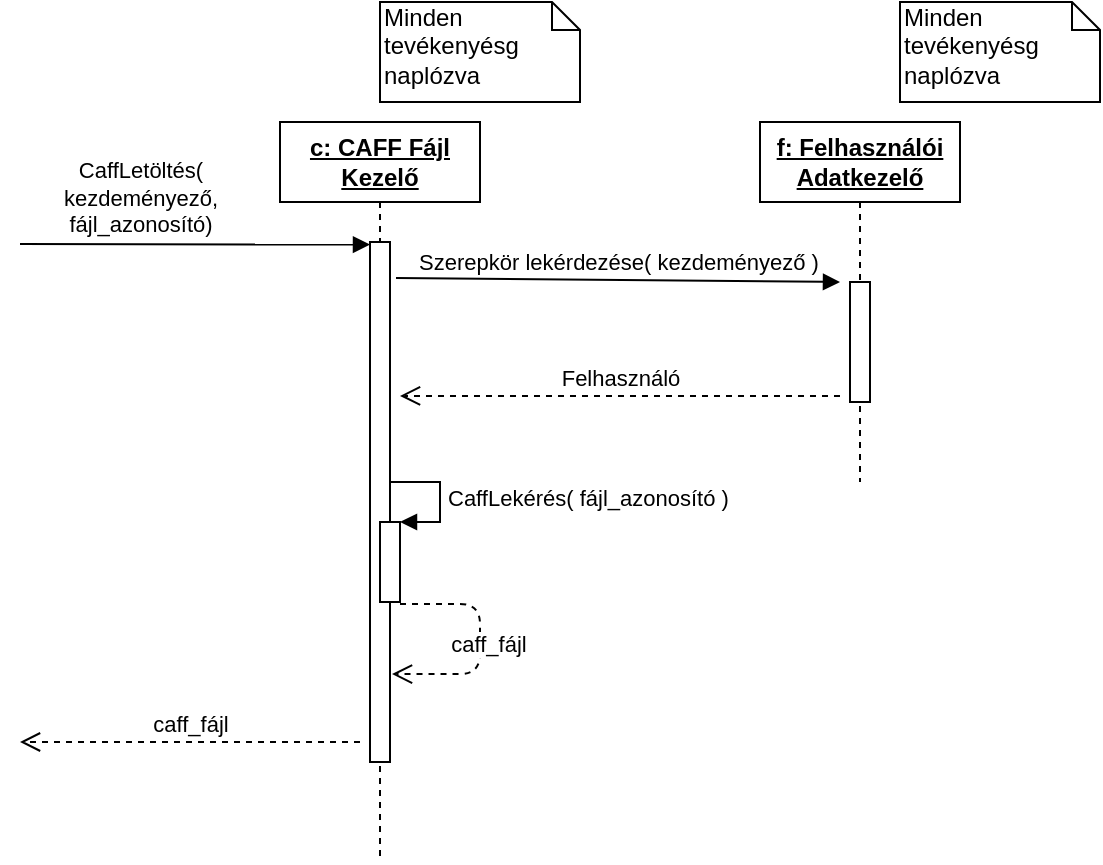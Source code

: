<mxfile version="13.8.0" type="google"><diagram id="aZ4ASEEj4oPcHKY8g7m_" name="Page-1"><mxGraphModel dx="1422" dy="834" grid="1" gridSize="10" guides="1" tooltips="1" connect="1" arrows="1" fold="1" page="1" pageScale="1" pageWidth="827" pageHeight="1169" math="0" shadow="0"><root><mxCell id="0"/><mxCell id="1" parent="0"/><mxCell id="wyZaheLTL8pxxrvmlAxY-3" value="&lt;b&gt;&lt;u&gt;c: CAFF Fájl Kezelő&lt;/u&gt;&lt;/b&gt;" style="shape=umlLifeline;perimeter=lifelinePerimeter;whiteSpace=wrap;html=1;container=1;collapsible=0;recursiveResize=0;outlineConnect=0;" parent="1" vertex="1"><mxGeometry x="250" y="160" width="100" height="370" as="geometry"/></mxCell><mxCell id="wyZaheLTL8pxxrvmlAxY-4" value="" style="html=1;points=[];perimeter=orthogonalPerimeter;" parent="wyZaheLTL8pxxrvmlAxY-3" vertex="1"><mxGeometry x="45" y="60" width="10" height="260" as="geometry"/></mxCell><mxCell id="wyZaheLTL8pxxrvmlAxY-5" value="CaffLetöltés(&lt;br&gt;kezdeményező,&lt;br&gt;fájl_azonosító)" style="html=1;verticalAlign=bottom;endArrow=block;entryX=0;entryY=0.005;entryDx=0;entryDy=0;entryPerimeter=0;" parent="1" target="wyZaheLTL8pxxrvmlAxY-4" edge="1"><mxGeometry x="-0.314" y="1" width="80" relative="1" as="geometry"><mxPoint x="120" y="221" as="sourcePoint"/><mxPoint x="279.5" y="230" as="targetPoint"/><mxPoint as="offset"/></mxGeometry></mxCell><mxCell id="C5qgoS2UwsXb4MIN9jB9-1" value="Minden tevékenyésg naplózva" style="shape=note;whiteSpace=wrap;html=1;size=14;verticalAlign=top;align=left;spacingTop=-6;" parent="1" vertex="1"><mxGeometry x="300" y="100" width="100" height="50" as="geometry"/></mxCell><mxCell id="C5qgoS2UwsXb4MIN9jB9-2" value="&lt;b&gt;&lt;u&gt;f: Felhasználói Adatkezelő&lt;/u&gt;&lt;/b&gt;" style="shape=umlLifeline;perimeter=lifelinePerimeter;whiteSpace=wrap;html=1;container=1;collapsible=0;recursiveResize=0;outlineConnect=0;" parent="1" vertex="1"><mxGeometry x="490" y="160" width="100" height="180" as="geometry"/></mxCell><mxCell id="C5qgoS2UwsXb4MIN9jB9-13" value="" style="html=1;points=[];perimeter=orthogonalPerimeter;" parent="C5qgoS2UwsXb4MIN9jB9-2" vertex="1"><mxGeometry x="45" y="80" width="10" height="60" as="geometry"/></mxCell><mxCell id="C5qgoS2UwsXb4MIN9jB9-6" value="Minden tevékenyésg naplózva" style="shape=note;whiteSpace=wrap;html=1;size=14;verticalAlign=top;align=left;spacingTop=-6;" parent="1" vertex="1"><mxGeometry x="560" y="100" width="100" height="50" as="geometry"/></mxCell><mxCell id="C5qgoS2UwsXb4MIN9jB9-14" value="Szerepkör lekérdezése( kezdeményező )" style="html=1;verticalAlign=bottom;endArrow=block;exitX=1.3;exitY=0.069;exitDx=0;exitDy=0;exitPerimeter=0;" parent="1" source="wyZaheLTL8pxxrvmlAxY-4" edge="1"><mxGeometry relative="1" as="geometry"><mxPoint x="450" y="350" as="sourcePoint"/><mxPoint x="530" y="240" as="targetPoint"/></mxGeometry></mxCell><mxCell id="C5qgoS2UwsXb4MIN9jB9-15" value="Felhasználó" style="html=1;verticalAlign=bottom;endArrow=open;dashed=1;endSize=8;entryX=1.5;entryY=0.296;entryDx=0;entryDy=0;entryPerimeter=0;" parent="1" target="wyZaheLTL8pxxrvmlAxY-4" edge="1"><mxGeometry relative="1" as="geometry"><mxPoint x="450" y="407" as="targetPoint"/><mxPoint x="530" y="297" as="sourcePoint"/></mxGeometry></mxCell><mxCell id="C5qgoS2UwsXb4MIN9jB9-18" value="" style="html=1;points=[];perimeter=orthogonalPerimeter;" parent="1" vertex="1"><mxGeometry x="300" y="360" width="10" height="40" as="geometry"/></mxCell><mxCell id="C5qgoS2UwsXb4MIN9jB9-19" value="CaffLekérés( fájl_azonosító )" style="edgeStyle=orthogonalEdgeStyle;html=1;align=left;spacingLeft=2;endArrow=block;rounded=0;entryX=1;entryY=0;" parent="1" target="C5qgoS2UwsXb4MIN9jB9-18" edge="1"><mxGeometry relative="1" as="geometry"><mxPoint x="305" y="340" as="sourcePoint"/><Array as="points"><mxPoint x="330" y="340"/></Array></mxGeometry></mxCell><mxCell id="C5qgoS2UwsXb4MIN9jB9-20" value="caff_fájl" style="html=1;verticalAlign=bottom;endArrow=open;dashed=1;endSize=8;exitX=1;exitY=1.025;exitDx=0;exitDy=0;exitPerimeter=0;entryX=1.1;entryY=0.491;entryDx=0;entryDy=0;entryPerimeter=0;" parent="1" edge="1"><mxGeometry x="0.36" y="-12" relative="1" as="geometry"><mxPoint x="310" y="401" as="sourcePoint"/><mxPoint x="306" y="436.04" as="targetPoint"/><Array as="points"><mxPoint x="350" y="401"/><mxPoint x="350" y="436"/></Array><mxPoint x="10" y="6" as="offset"/></mxGeometry></mxCell><mxCell id="C5qgoS2UwsXb4MIN9jB9-21" value="caff_fájl" style="html=1;verticalAlign=bottom;endArrow=open;dashed=1;endSize=8;" parent="1" edge="1"><mxGeometry relative="1" as="geometry"><mxPoint x="290" y="470" as="sourcePoint"/><mxPoint x="120" y="470" as="targetPoint"/></mxGeometry></mxCell></root></mxGraphModel></diagram></mxfile>
